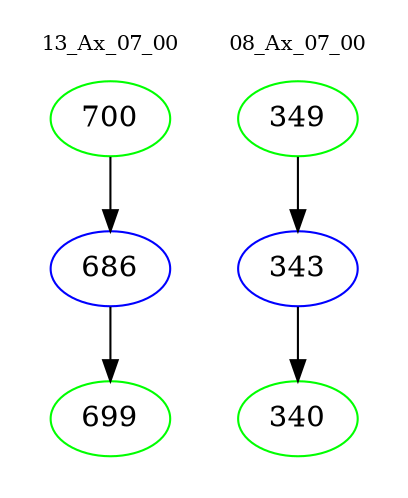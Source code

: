 digraph{
subgraph cluster_0 {
color = white
label = "13_Ax_07_00";
fontsize=10;
T0_700 [label="700", color="green"]
T0_700 -> T0_686 [color="black"]
T0_686 [label="686", color="blue"]
T0_686 -> T0_699 [color="black"]
T0_699 [label="699", color="green"]
}
subgraph cluster_1 {
color = white
label = "08_Ax_07_00";
fontsize=10;
T1_349 [label="349", color="green"]
T1_349 -> T1_343 [color="black"]
T1_343 [label="343", color="blue"]
T1_343 -> T1_340 [color="black"]
T1_340 [label="340", color="green"]
}
}
